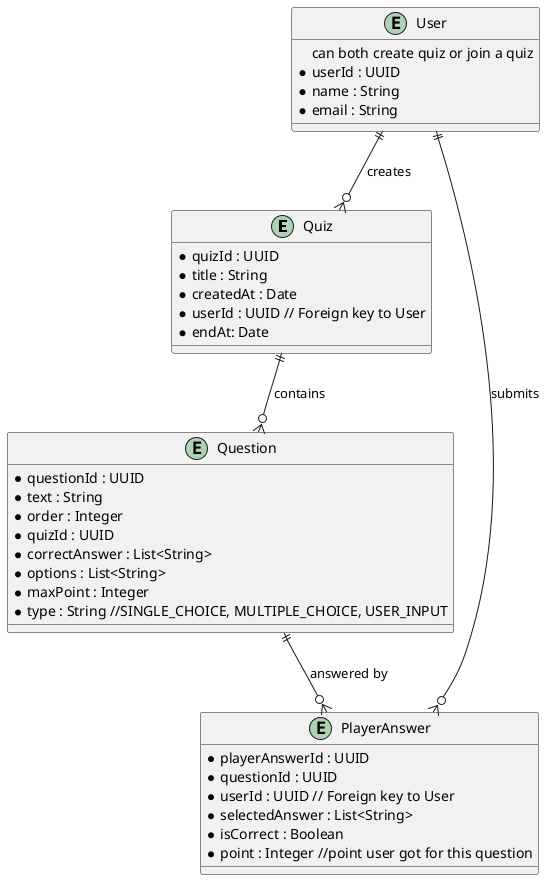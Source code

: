@startuml erd_diagram

entity "Quiz" {
  * quizId : UUID
  * title : String
  * createdAt : Date
  * userId : UUID // Foreign key to User
  * endAt: Date
}

entity "Question" {
  * questionId : UUID
  * text : String
  * order : Integer
  * quizId : UUID
  * correctAnswer : List<String>
  * options : List<String>
  * maxPoint : Integer
  * type : String //SINGLE_CHOICE, MULTIPLE_CHOICE, USER_INPUT
}

entity "User" {
  can both create quiz or join a quiz
  * userId : UUID 
  * name : String
  * email : String
}

entity "PlayerAnswer" {
  * playerAnswerId : UUID
  * questionId : UUID
  * userId : UUID // Foreign key to User
  * selectedAnswer : List<String>
  * isCorrect : Boolean
  * point : Integer //point user got for this question
}

' Relationships
Quiz ||--o{ Question : "contains"
Question ||--o{ PlayerAnswer : "answered by"
User ||--o{ PlayerAnswer : "submits"
User ||--o{ Quiz : "creates"

@enduml